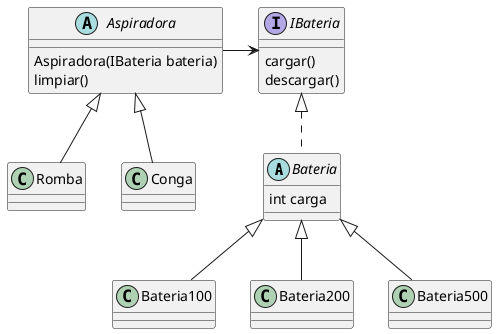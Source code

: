@startuml
abstract class Bateria{
int carga
}
abstract class Aspiradora {
Aspiradora(IBateria bateria)
limpiar()
}

interface IBateria {
cargar()
descargar()
}

class Romba
class Conga

class Bateria100
class Bateria200
class Bateria500

Aspiradora -r-> IBateria
Bateria .u.|> IBateria

Romba -u-|> Aspiradora
Conga -u-|> Aspiradora

Bateria100 -u-|> Bateria
Bateria200 -u-|> Bateria
Bateria500 -u-|> Bateria
@enduml
